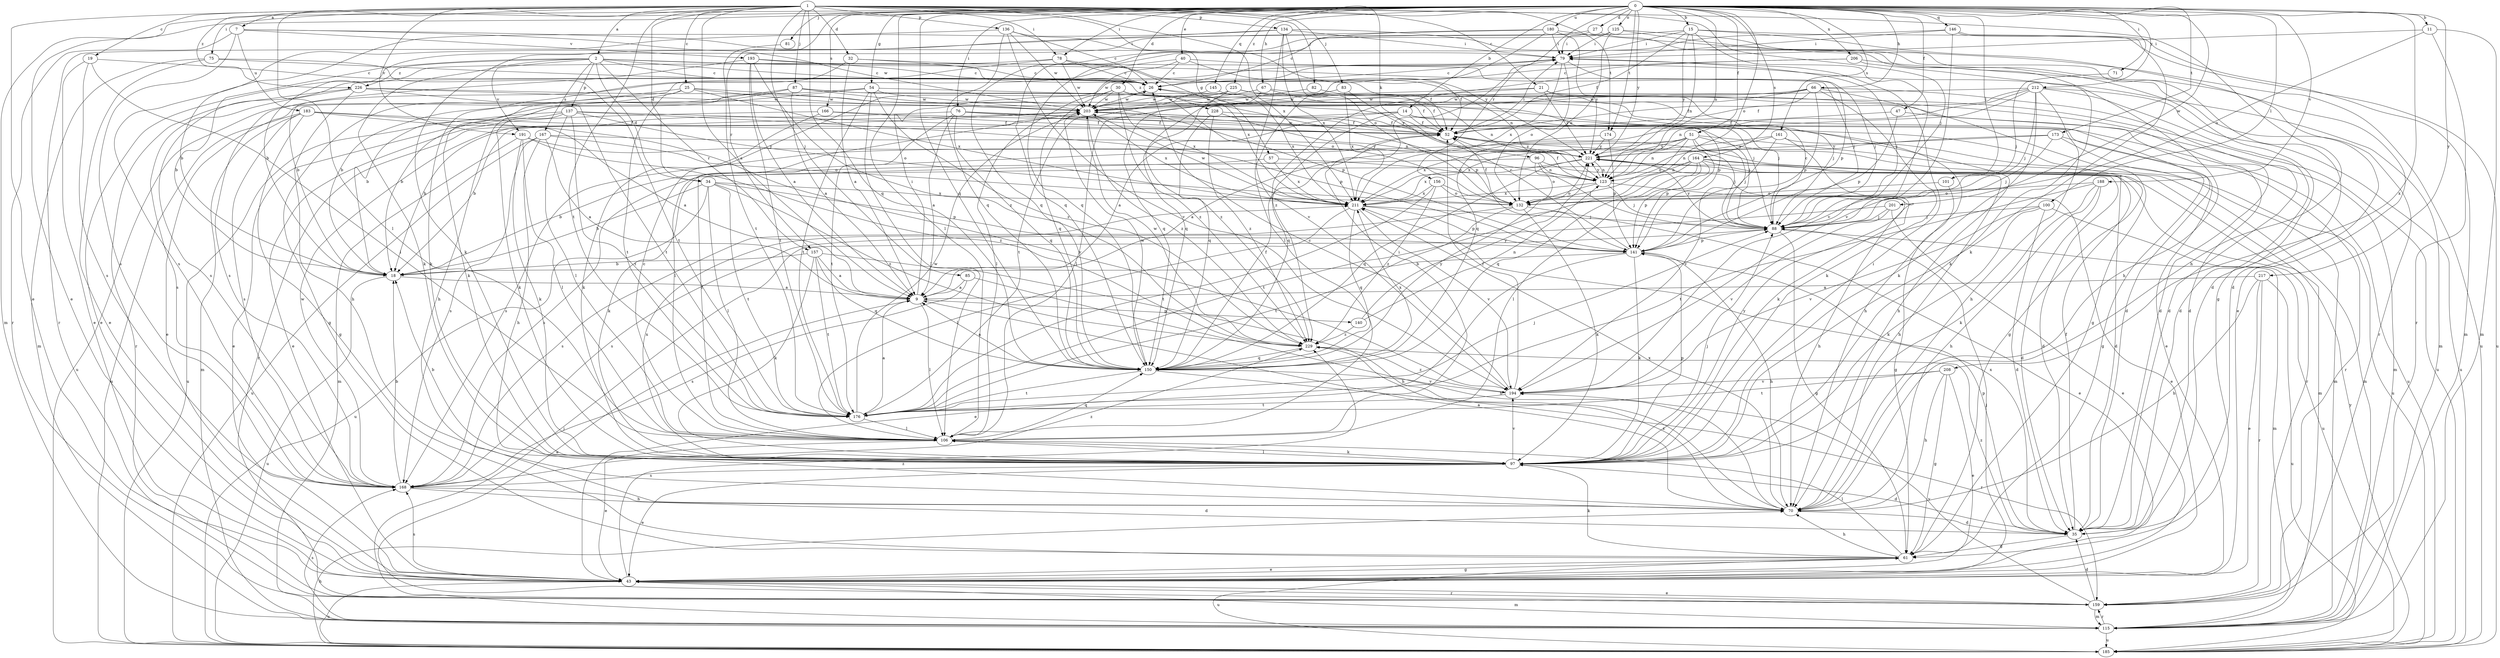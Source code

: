strict digraph  {
0;
1;
2;
7;
9;
11;
14;
15;
18;
19;
21;
25;
26;
27;
30;
32;
34;
35;
40;
43;
47;
51;
52;
54;
57;
61;
66;
67;
70;
71;
75;
76;
78;
79;
81;
82;
83;
85;
87;
88;
96;
97;
100;
101;
106;
115;
123;
125;
132;
134;
136;
137;
140;
141;
145;
146;
150;
156;
157;
159;
161;
164;
166;
167;
168;
173;
174;
176;
180;
183;
185;
188;
191;
193;
194;
201;
203;
206;
208;
211;
212;
217;
221;
225;
226;
228;
229;
0 -> 11  [label=b];
0 -> 14  [label=b];
0 -> 15  [label=b];
0 -> 27  [label=d];
0 -> 30  [label=d];
0 -> 40  [label=e];
0 -> 43  [label=e];
0 -> 47  [label=f];
0 -> 51  [label=f];
0 -> 54  [label=g];
0 -> 66  [label=h];
0 -> 67  [label=h];
0 -> 71  [label=i];
0 -> 75  [label=i];
0 -> 76  [label=i];
0 -> 78  [label=i];
0 -> 81  [label=j];
0 -> 100  [label=l];
0 -> 101  [label=l];
0 -> 106  [label=l];
0 -> 115  [label=m];
0 -> 123  [label=n];
0 -> 125  [label=o];
0 -> 132  [label=o];
0 -> 145  [label=q];
0 -> 146  [label=q];
0 -> 150  [label=q];
0 -> 156  [label=r];
0 -> 157  [label=r];
0 -> 161  [label=s];
0 -> 164  [label=s];
0 -> 166  [label=s];
0 -> 173  [label=t];
0 -> 174  [label=t];
0 -> 180  [label=u];
0 -> 188  [label=v];
0 -> 201  [label=w];
0 -> 206  [label=x];
0 -> 208  [label=x];
0 -> 212  [label=y];
0 -> 217  [label=y];
0 -> 221  [label=y];
0 -> 225  [label=z];
1 -> 2  [label=a];
1 -> 7  [label=a];
1 -> 9  [label=a];
1 -> 19  [label=c];
1 -> 21  [label=c];
1 -> 25  [label=c];
1 -> 32  [label=d];
1 -> 34  [label=d];
1 -> 43  [label=e];
1 -> 57  [label=g];
1 -> 70  [label=h];
1 -> 78  [label=i];
1 -> 82  [label=j];
1 -> 83  [label=j];
1 -> 85  [label=j];
1 -> 87  [label=j];
1 -> 88  [label=j];
1 -> 96  [label=k];
1 -> 106  [label=l];
1 -> 134  [label=p];
1 -> 136  [label=p];
1 -> 150  [label=q];
1 -> 174  [label=t];
1 -> 176  [label=t];
1 -> 191  [label=v];
1 -> 211  [label=x];
1 -> 226  [label=z];
2 -> 18  [label=b];
2 -> 26  [label=c];
2 -> 34  [label=d];
2 -> 52  [label=f];
2 -> 88  [label=j];
2 -> 97  [label=k];
2 -> 137  [label=p];
2 -> 157  [label=r];
2 -> 167  [label=s];
2 -> 191  [label=v];
2 -> 226  [label=z];
2 -> 228  [label=z];
7 -> 159  [label=r];
7 -> 168  [label=s];
7 -> 183  [label=u];
7 -> 193  [label=v];
7 -> 203  [label=w];
7 -> 221  [label=y];
9 -> 79  [label=i];
9 -> 106  [label=l];
9 -> 140  [label=p];
11 -> 79  [label=i];
11 -> 115  [label=m];
11 -> 132  [label=o];
11 -> 159  [label=r];
14 -> 9  [label=a];
14 -> 18  [label=b];
14 -> 52  [label=f];
14 -> 88  [label=j];
14 -> 150  [label=q];
14 -> 185  [label=u];
15 -> 35  [label=d];
15 -> 52  [label=f];
15 -> 79  [label=i];
15 -> 123  [label=n];
15 -> 150  [label=q];
15 -> 185  [label=u];
15 -> 194  [label=v];
15 -> 221  [label=y];
18 -> 9  [label=a];
18 -> 185  [label=u];
19 -> 26  [label=c];
19 -> 43  [label=e];
19 -> 106  [label=l];
19 -> 168  [label=s];
21 -> 18  [label=b];
21 -> 35  [label=d];
21 -> 88  [label=j];
21 -> 203  [label=w];
21 -> 221  [label=y];
25 -> 61  [label=g];
25 -> 97  [label=k];
25 -> 141  [label=p];
25 -> 176  [label=t];
25 -> 203  [label=w];
25 -> 211  [label=x];
26 -> 203  [label=w];
27 -> 18  [label=b];
27 -> 61  [label=g];
27 -> 79  [label=i];
30 -> 88  [label=j];
30 -> 106  [label=l];
30 -> 132  [label=o];
30 -> 150  [label=q];
30 -> 203  [label=w];
30 -> 211  [label=x];
30 -> 229  [label=z];
32 -> 9  [label=a];
32 -> 26  [label=c];
32 -> 52  [label=f];
32 -> 97  [label=k];
34 -> 18  [label=b];
34 -> 106  [label=l];
34 -> 141  [label=p];
34 -> 176  [label=t];
34 -> 185  [label=u];
34 -> 211  [label=x];
34 -> 229  [label=z];
35 -> 52  [label=f];
35 -> 61  [label=g];
35 -> 141  [label=p];
35 -> 211  [label=x];
35 -> 229  [label=z];
40 -> 26  [label=c];
40 -> 115  [label=m];
40 -> 123  [label=n];
40 -> 168  [label=s];
40 -> 203  [label=w];
43 -> 61  [label=g];
43 -> 88  [label=j];
43 -> 115  [label=m];
43 -> 159  [label=r];
43 -> 168  [label=s];
43 -> 185  [label=u];
43 -> 229  [label=z];
47 -> 52  [label=f];
47 -> 115  [label=m];
47 -> 141  [label=p];
51 -> 88  [label=j];
51 -> 115  [label=m];
51 -> 123  [label=n];
51 -> 132  [label=o];
51 -> 141  [label=p];
51 -> 168  [label=s];
51 -> 185  [label=u];
51 -> 211  [label=x];
51 -> 221  [label=y];
52 -> 79  [label=i];
52 -> 88  [label=j];
52 -> 203  [label=w];
52 -> 221  [label=y];
54 -> 43  [label=e];
54 -> 106  [label=l];
54 -> 141  [label=p];
54 -> 176  [label=t];
54 -> 185  [label=u];
54 -> 203  [label=w];
54 -> 229  [label=z];
57 -> 97  [label=k];
57 -> 123  [label=n];
57 -> 211  [label=x];
61 -> 43  [label=e];
61 -> 70  [label=h];
61 -> 97  [label=k];
61 -> 106  [label=l];
61 -> 185  [label=u];
66 -> 35  [label=d];
66 -> 52  [label=f];
66 -> 61  [label=g];
66 -> 97  [label=k];
66 -> 106  [label=l];
66 -> 141  [label=p];
66 -> 150  [label=q];
66 -> 203  [label=w];
67 -> 52  [label=f];
67 -> 150  [label=q];
67 -> 185  [label=u];
67 -> 203  [label=w];
70 -> 9  [label=a];
70 -> 35  [label=d];
70 -> 211  [label=x];
70 -> 229  [label=z];
71 -> 88  [label=j];
75 -> 26  [label=c];
75 -> 43  [label=e];
75 -> 115  [label=m];
75 -> 176  [label=t];
76 -> 9  [label=a];
76 -> 18  [label=b];
76 -> 43  [label=e];
76 -> 52  [label=f];
76 -> 70  [label=h];
76 -> 150  [label=q];
76 -> 176  [label=t];
78 -> 18  [label=b];
78 -> 26  [label=c];
78 -> 43  [label=e];
78 -> 203  [label=w];
78 -> 211  [label=x];
79 -> 26  [label=c];
79 -> 132  [label=o];
79 -> 141  [label=p];
79 -> 168  [label=s];
79 -> 211  [label=x];
81 -> 176  [label=t];
82 -> 52  [label=f];
82 -> 203  [label=w];
83 -> 203  [label=w];
83 -> 211  [label=x];
83 -> 221  [label=y];
85 -> 9  [label=a];
85 -> 70  [label=h];
85 -> 168  [label=s];
87 -> 9  [label=a];
87 -> 18  [label=b];
87 -> 35  [label=d];
87 -> 70  [label=h];
87 -> 88  [label=j];
87 -> 203  [label=w];
88 -> 26  [label=c];
88 -> 61  [label=g];
88 -> 79  [label=i];
88 -> 115  [label=m];
88 -> 141  [label=p];
88 -> 221  [label=y];
96 -> 18  [label=b];
96 -> 35  [label=d];
96 -> 88  [label=j];
96 -> 123  [label=n];
96 -> 132  [label=o];
97 -> 18  [label=b];
97 -> 35  [label=d];
97 -> 43  [label=e];
97 -> 79  [label=i];
97 -> 88  [label=j];
97 -> 106  [label=l];
97 -> 141  [label=p];
97 -> 168  [label=s];
97 -> 194  [label=v];
97 -> 211  [label=x];
97 -> 221  [label=y];
100 -> 35  [label=d];
100 -> 88  [label=j];
100 -> 97  [label=k];
100 -> 185  [label=u];
100 -> 194  [label=v];
101 -> 61  [label=g];
101 -> 132  [label=o];
106 -> 26  [label=c];
106 -> 43  [label=e];
106 -> 52  [label=f];
106 -> 79  [label=i];
106 -> 97  [label=k];
106 -> 150  [label=q];
115 -> 88  [label=j];
115 -> 159  [label=r];
115 -> 168  [label=s];
115 -> 185  [label=u];
123 -> 52  [label=f];
123 -> 70  [label=h];
123 -> 88  [label=j];
123 -> 132  [label=o];
123 -> 211  [label=x];
123 -> 221  [label=y];
125 -> 35  [label=d];
125 -> 79  [label=i];
125 -> 132  [label=o];
125 -> 150  [label=q];
125 -> 185  [label=u];
132 -> 43  [label=e];
132 -> 52  [label=f];
132 -> 97  [label=k];
132 -> 168  [label=s];
132 -> 176  [label=t];
134 -> 70  [label=h];
134 -> 79  [label=i];
134 -> 97  [label=k];
134 -> 132  [label=o];
134 -> 159  [label=r];
134 -> 194  [label=v];
134 -> 211  [label=x];
136 -> 18  [label=b];
136 -> 26  [label=c];
136 -> 79  [label=i];
136 -> 150  [label=q];
136 -> 194  [label=v];
136 -> 203  [label=w];
137 -> 43  [label=e];
137 -> 52  [label=f];
137 -> 97  [label=k];
137 -> 106  [label=l];
137 -> 132  [label=o];
137 -> 141  [label=p];
137 -> 176  [label=t];
137 -> 185  [label=u];
140 -> 123  [label=n];
140 -> 221  [label=y];
140 -> 229  [label=z];
141 -> 18  [label=b];
141 -> 26  [label=c];
141 -> 43  [label=e];
141 -> 70  [label=h];
141 -> 97  [label=k];
145 -> 203  [label=w];
145 -> 211  [label=x];
146 -> 79  [label=i];
146 -> 97  [label=k];
146 -> 115  [label=m];
146 -> 150  [label=q];
146 -> 194  [label=v];
150 -> 9  [label=a];
150 -> 52  [label=f];
150 -> 159  [label=r];
150 -> 176  [label=t];
150 -> 194  [label=v];
150 -> 203  [label=w];
150 -> 211  [label=x];
150 -> 221  [label=y];
156 -> 43  [label=e];
156 -> 132  [label=o];
156 -> 176  [label=t];
156 -> 211  [label=x];
156 -> 229  [label=z];
157 -> 9  [label=a];
157 -> 18  [label=b];
157 -> 70  [label=h];
157 -> 97  [label=k];
157 -> 150  [label=q];
157 -> 176  [label=t];
159 -> 9  [label=a];
159 -> 35  [label=d];
159 -> 43  [label=e];
159 -> 115  [label=m];
159 -> 194  [label=v];
161 -> 97  [label=k];
161 -> 115  [label=m];
161 -> 194  [label=v];
161 -> 211  [label=x];
161 -> 221  [label=y];
164 -> 35  [label=d];
164 -> 70  [label=h];
164 -> 106  [label=l];
164 -> 115  [label=m];
164 -> 123  [label=n];
164 -> 141  [label=p];
164 -> 150  [label=q];
164 -> 168  [label=s];
164 -> 176  [label=t];
166 -> 43  [label=e];
166 -> 52  [label=f];
166 -> 61  [label=g];
166 -> 97  [label=k];
167 -> 9  [label=a];
167 -> 70  [label=h];
167 -> 132  [label=o];
167 -> 168  [label=s];
167 -> 185  [label=u];
167 -> 221  [label=y];
168 -> 18  [label=b];
168 -> 35  [label=d];
168 -> 70  [label=h];
168 -> 203  [label=w];
168 -> 229  [label=z];
173 -> 61  [label=g];
173 -> 88  [label=j];
173 -> 123  [label=n];
173 -> 159  [label=r];
173 -> 221  [label=y];
174 -> 9  [label=a];
174 -> 141  [label=p];
174 -> 221  [label=y];
176 -> 9  [label=a];
176 -> 88  [label=j];
176 -> 106  [label=l];
176 -> 203  [label=w];
180 -> 26  [label=c];
180 -> 43  [label=e];
180 -> 79  [label=i];
180 -> 106  [label=l];
180 -> 168  [label=s];
180 -> 221  [label=y];
183 -> 9  [label=a];
183 -> 52  [label=f];
183 -> 61  [label=g];
183 -> 115  [label=m];
183 -> 168  [label=s];
183 -> 185  [label=u];
183 -> 194  [label=v];
185 -> 70  [label=h];
185 -> 221  [label=y];
188 -> 35  [label=d];
188 -> 70  [label=h];
188 -> 97  [label=k];
188 -> 132  [label=o];
188 -> 176  [label=t];
191 -> 97  [label=k];
191 -> 106  [label=l];
191 -> 115  [label=m];
191 -> 221  [label=y];
191 -> 229  [label=z];
193 -> 9  [label=a];
193 -> 18  [label=b];
193 -> 26  [label=c];
193 -> 88  [label=j];
193 -> 176  [label=t];
193 -> 229  [label=z];
194 -> 26  [label=c];
194 -> 52  [label=f];
194 -> 176  [label=t];
194 -> 229  [label=z];
201 -> 43  [label=e];
201 -> 88  [label=j];
201 -> 168  [label=s];
201 -> 194  [label=v];
203 -> 52  [label=f];
203 -> 70  [label=h];
203 -> 106  [label=l];
203 -> 159  [label=r];
203 -> 211  [label=x];
203 -> 229  [label=z];
206 -> 26  [label=c];
206 -> 97  [label=k];
206 -> 159  [label=r];
206 -> 229  [label=z];
208 -> 43  [label=e];
208 -> 61  [label=g];
208 -> 70  [label=h];
208 -> 176  [label=t];
208 -> 194  [label=v];
211 -> 88  [label=j];
211 -> 106  [label=l];
211 -> 141  [label=p];
211 -> 150  [label=q];
211 -> 194  [label=v];
211 -> 203  [label=w];
212 -> 35  [label=d];
212 -> 52  [label=f];
212 -> 70  [label=h];
212 -> 88  [label=j];
212 -> 97  [label=k];
212 -> 123  [label=n];
212 -> 150  [label=q];
212 -> 185  [label=u];
212 -> 203  [label=w];
217 -> 9  [label=a];
217 -> 43  [label=e];
217 -> 70  [label=h];
217 -> 159  [label=r];
217 -> 185  [label=u];
221 -> 123  [label=n];
221 -> 150  [label=q];
221 -> 159  [label=r];
221 -> 211  [label=x];
225 -> 35  [label=d];
225 -> 123  [label=n];
225 -> 176  [label=t];
225 -> 203  [label=w];
225 -> 229  [label=z];
226 -> 70  [label=h];
226 -> 141  [label=p];
226 -> 159  [label=r];
226 -> 168  [label=s];
226 -> 176  [label=t];
226 -> 203  [label=w];
228 -> 52  [label=f];
228 -> 123  [label=n];
228 -> 150  [label=q];
228 -> 229  [label=z];
229 -> 150  [label=q];
229 -> 203  [label=w];
}
